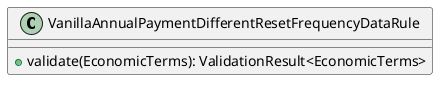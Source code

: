 @startuml

    class VanillaAnnualPaymentDifferentResetFrequencyDataRule [[VanillaAnnualPaymentDifferentResetFrequencyDataRule.html]] {
        +validate(EconomicTerms): ValidationResult<EconomicTerms>
    }

@enduml
